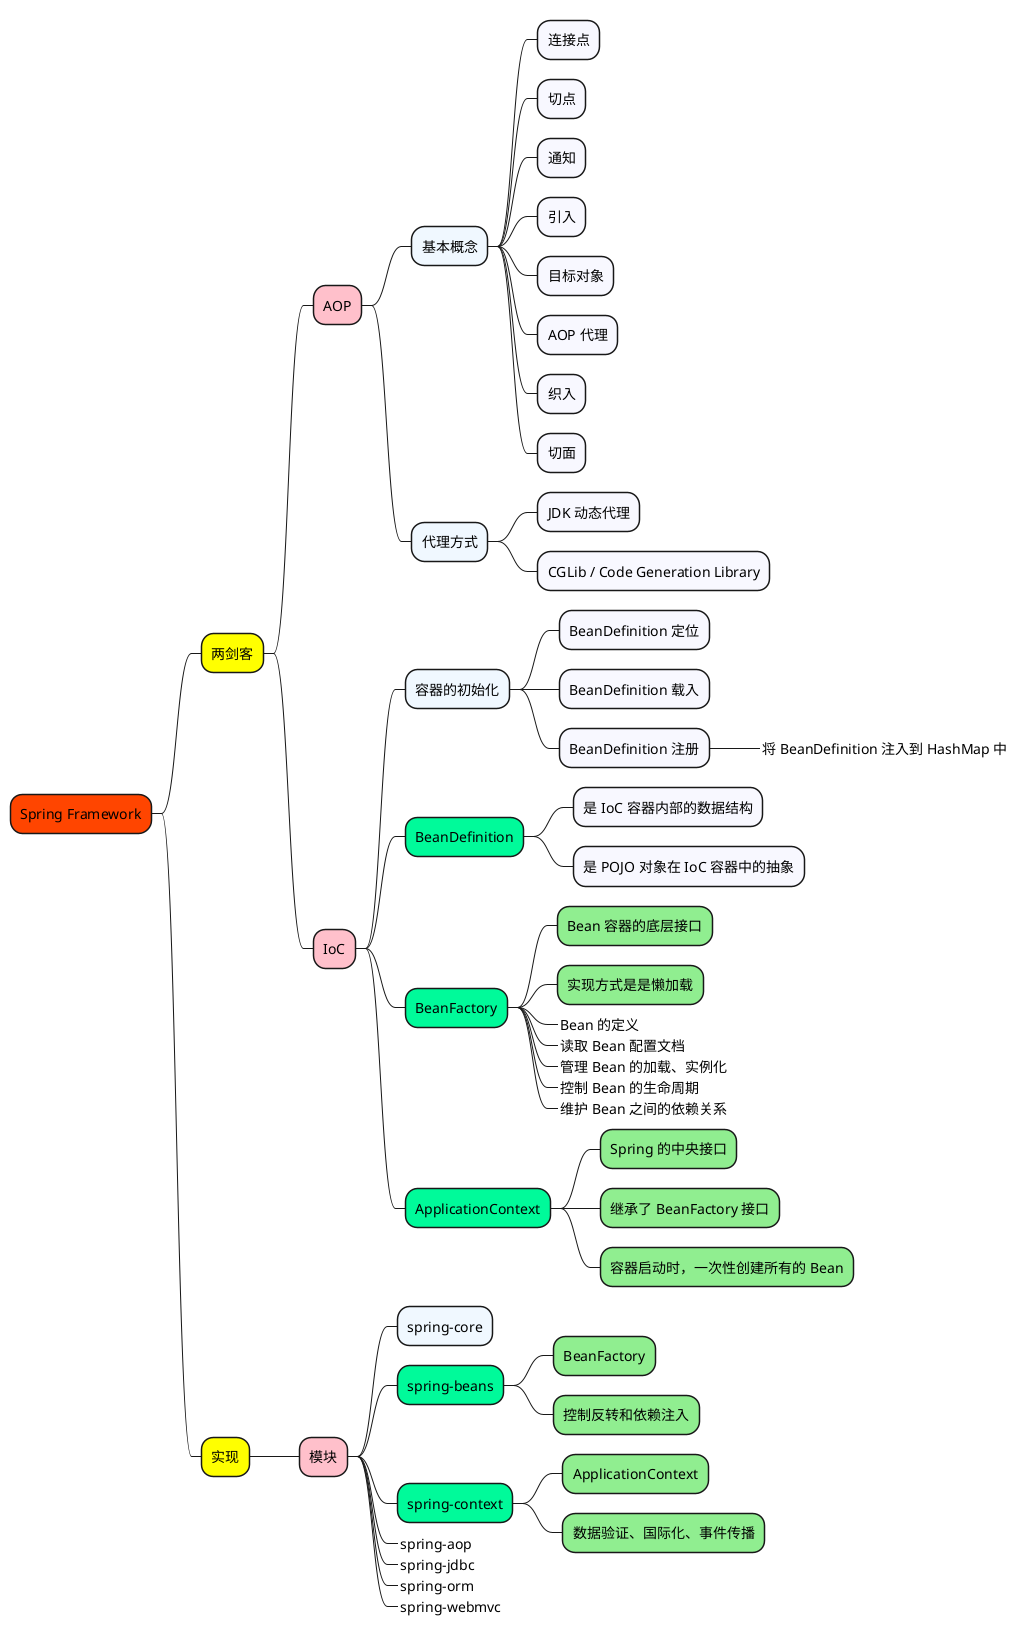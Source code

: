 @startmindmap

+[#OrangeRed] Spring Framework

++[#yellow] 两剑客

+++[#Pink] AOP

++++[#AliceBlue] 基本概念
+++++[#GhostWhite] 连接点
+++++[#GhostWhite] 切点
+++++[#GhostWhite] 通知
+++++[#GhostWhite] 引入
+++++[#GhostWhite] 目标对象
+++++[#GhostWhite] AOP 代理
+++++[#GhostWhite] 织入
+++++[#GhostWhite] 切面

++++[#AliceBlue] 代理方式
+++++[#GhostWhite] JDK 动态代理
+++++[#GhostWhite] CGLib / Code Generation Library


+++[#Pink] IoC

++++[#AliceBlue] 容器的初始化
+++++[#GhostWhite] BeanDefinition 定位
+++++[#GhostWhite] BeanDefinition 载入
+++++[#GhostWhite] BeanDefinition 注册
++++++[#LightGreen]_ 将 BeanDefinition 注入到 HashMap 中

++++[#MediumSpringGreen] BeanDefinition
+++++[#GhostWhite] 是 IoC 容器内部的数据结构
+++++[#GhostWhite] 是 POJO 对象在 IoC 容器中的抽象

++++[#MediumSpringGreen] BeanFactory
+++++[#LightGreen] Bean 容器的底层接口
+++++[#LightGreen] 实现方式是是懒加载
+++++[#GhostWhite]_ Bean 的定义
+++++[#GhostWhite]_ 读取 Bean 配置文档
+++++[#GhostWhite]_ 管理 Bean 的加载、实例化
+++++[#GhostWhite]_ 控制 Bean 的生命周期
+++++[#GhostWhite]_ 维护 Bean 之间的依赖关系

++++[#MediumSpringGreen] ApplicationContext
+++++[#LightGreen] Spring 的中央接口
+++++[#LightGreen] 继承了 BeanFactory 接口
+++++[#LightGreen] 容器启动时，一次性创建所有的 Bean


++[#yellow] 实现

+++[#Pink] 模块
++++[#AliceBlue] spring-core
++++[#MediumSpringGreen] spring-beans
+++++[#LightGreen] BeanFactory
+++++[#LightGreen] 控制反转和依赖注入
++++[#MediumSpringGreen] spring-context
+++++[#LightGreen] ApplicationContext
+++++[#LightGreen] 数据验证、国际化、事件传播
++++[#AliceBlue]_ spring-aop
++++[#AliceBlue]_ spring-jdbc
++++[#AliceBlue]_ spring-orm
++++[#AliceBlue]_ spring-webmvc


@endmindmap